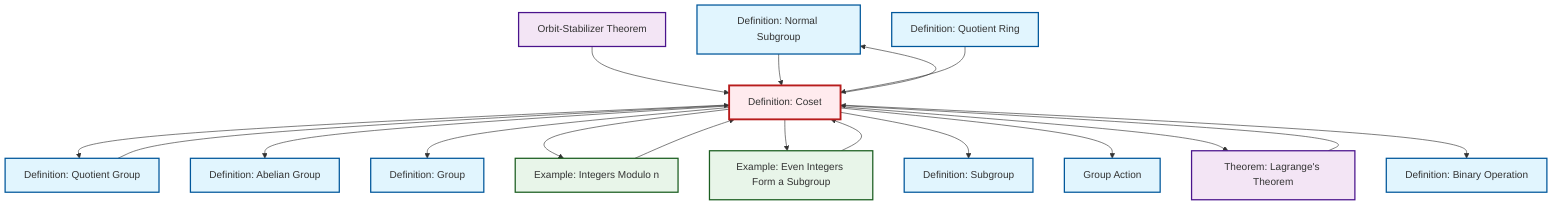 graph TD
    classDef definition fill:#e1f5fe,stroke:#01579b,stroke-width:2px
    classDef theorem fill:#f3e5f5,stroke:#4a148c,stroke-width:2px
    classDef axiom fill:#fff3e0,stroke:#e65100,stroke-width:2px
    classDef example fill:#e8f5e9,stroke:#1b5e20,stroke-width:2px
    classDef current fill:#ffebee,stroke:#b71c1c,stroke-width:3px
    def-normal-subgroup["Definition: Normal Subgroup"]:::definition
    def-subgroup["Definition: Subgroup"]:::definition
    thm-orbit-stabilizer["Orbit-Stabilizer Theorem"]:::theorem
    def-quotient-ring["Definition: Quotient Ring"]:::definition
    def-coset["Definition: Coset"]:::definition
    ex-quotient-integers-mod-n["Example: Integers Modulo n"]:::example
    def-group-action["Group Action"]:::definition
    ex-even-integers-subgroup["Example: Even Integers Form a Subgroup"]:::example
    def-binary-operation["Definition: Binary Operation"]:::definition
    def-abelian-group["Definition: Abelian Group"]:::definition
    def-group["Definition: Group"]:::definition
    thm-lagrange["Theorem: Lagrange's Theorem"]:::theorem
    def-quotient-group["Definition: Quotient Group"]:::definition
    def-coset --> def-quotient-group
    def-coset --> def-abelian-group
    def-coset --> def-group
    def-coset --> ex-quotient-integers-mod-n
    ex-even-integers-subgroup --> def-coset
    def-quotient-group --> def-coset
    thm-lagrange --> def-coset
    thm-orbit-stabilizer --> def-coset
    def-coset --> ex-even-integers-subgroup
    def-normal-subgroup --> def-coset
    def-coset --> def-subgroup
    def-coset --> def-group-action
    def-coset --> def-normal-subgroup
    def-coset --> thm-lagrange
    def-coset --> def-binary-operation
    def-quotient-ring --> def-coset
    ex-quotient-integers-mod-n --> def-coset
    class def-coset current